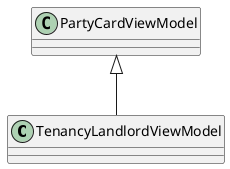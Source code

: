 @startuml
class TenancyLandlordViewModel {
}
PartyCardViewModel <|-- TenancyLandlordViewModel
@enduml
